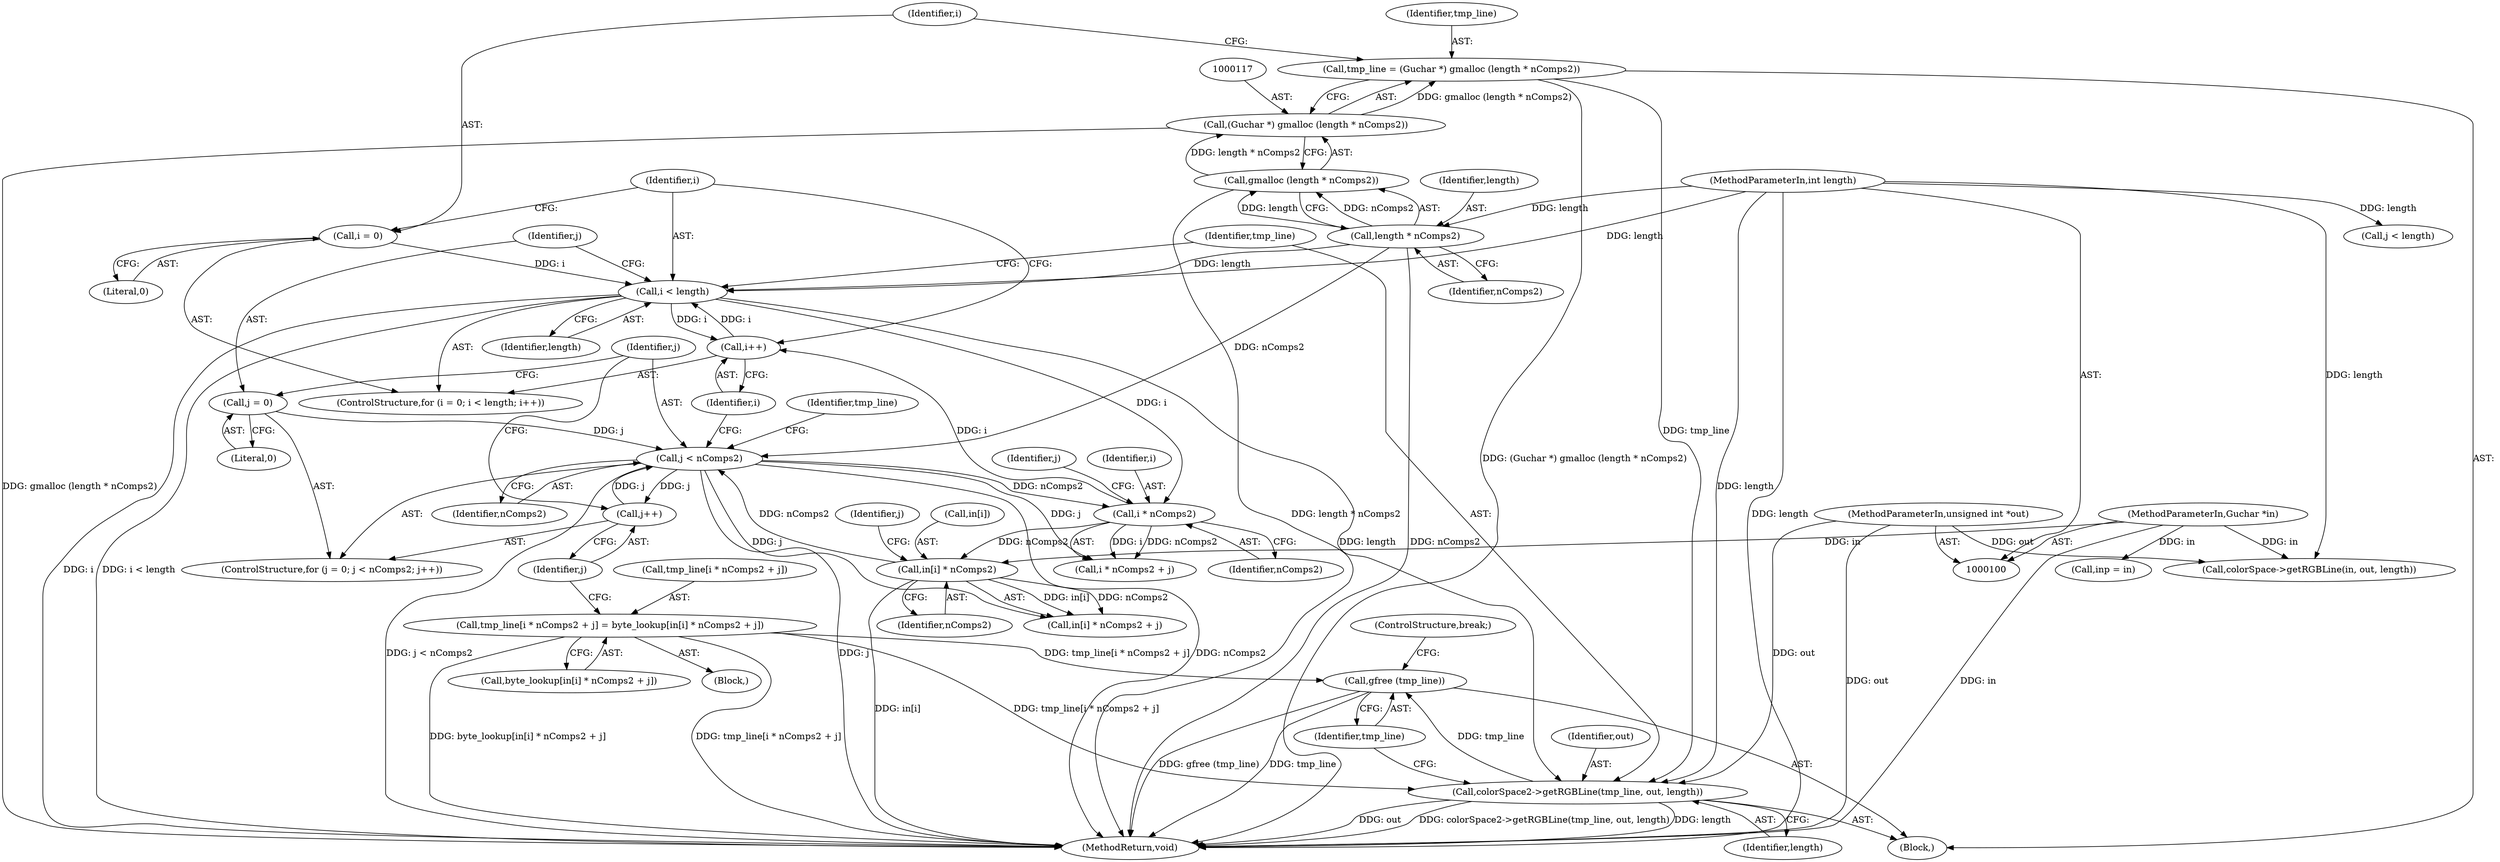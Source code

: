 digraph "1_poppler_7b2d314a61fd0e12f47c62996cb49ec0d1ba747a_7@API" {
"1000163" [label="(Call,gfree (tmp_line))"];
"1000159" [label="(Call,colorSpace2->getRGBLine(tmp_line, out, length))"];
"1000114" [label="(Call,tmp_line = (Guchar *) gmalloc (length * nComps2))"];
"1000116" [label="(Call,(Guchar *) gmalloc (length * nComps2))"];
"1000118" [label="(Call,gmalloc (length * nComps2))"];
"1000119" [label="(Call,length * nComps2)"];
"1000103" [label="(MethodParameterIn,int length)"];
"1000142" [label="(Call,tmp_line[i * nComps2 + j] = byte_lookup[in[i] * nComps2 + j])"];
"1000102" [label="(MethodParameterIn,unsigned int *out)"];
"1000126" [label="(Call,i < length)"];
"1000129" [label="(Call,i++)"];
"1000146" [label="(Call,i * nComps2)"];
"1000136" [label="(Call,j < nComps2)"];
"1000139" [label="(Call,j++)"];
"1000133" [label="(Call,j = 0)"];
"1000153" [label="(Call,in[i] * nComps2)"];
"1000101" [label="(MethodParameterIn,Guchar *in)"];
"1000123" [label="(Call,i = 0)"];
"1000142" [label="(Call,tmp_line[i * nComps2 + j] = byte_lookup[in[i] * nComps2 + j])"];
"1000118" [label="(Call,gmalloc (length * nComps2))"];
"1000130" [label="(Identifier,i)"];
"1000129" [label="(Call,i++)"];
"1000149" [label="(Identifier,j)"];
"1000111" [label="(Block,)"];
"1000161" [label="(Identifier,out)"];
"1000119" [label="(Call,length * nComps2)"];
"1000139" [label="(Call,j++)"];
"1000158" [label="(Identifier,j)"];
"1000207" [label="(MethodReturn,void)"];
"1000165" [label="(ControlStructure,break;)"];
"1000163" [label="(Call,gfree (tmp_line))"];
"1000114" [label="(Call,tmp_line = (Guchar *) gmalloc (length * nComps2))"];
"1000202" [label="(Call,colorSpace->getRGBLine(in, out, length))"];
"1000160" [label="(Identifier,tmp_line)"];
"1000159" [label="(Call,colorSpace2->getRGBLine(tmp_line, out, length))"];
"1000162" [label="(Identifier,length)"];
"1000120" [label="(Identifier,length)"];
"1000132" [label="(ControlStructure,for (j = 0; j < nComps2; j++))"];
"1000125" [label="(Literal,0)"];
"1000167" [label="(Call,inp = in)"];
"1000148" [label="(Identifier,nComps2)"];
"1000103" [label="(MethodParameterIn,int length)"];
"1000143" [label="(Call,tmp_line[i * nComps2 + j])"];
"1000157" [label="(Identifier,nComps2)"];
"1000134" [label="(Identifier,j)"];
"1000122" [label="(ControlStructure,for (i = 0; i < length; i++))"];
"1000115" [label="(Identifier,tmp_line)"];
"1000144" [label="(Identifier,tmp_line)"];
"1000102" [label="(MethodParameterIn,unsigned int *out)"];
"1000126" [label="(Call,i < length)"];
"1000147" [label="(Identifier,i)"];
"1000141" [label="(Block,)"];
"1000174" [label="(Call,j < length)"];
"1000150" [label="(Call,byte_lookup[in[i] * nComps2 + j])"];
"1000135" [label="(Literal,0)"];
"1000124" [label="(Identifier,i)"];
"1000128" [label="(Identifier,length)"];
"1000136" [label="(Call,j < nComps2)"];
"1000123" [label="(Call,i = 0)"];
"1000116" [label="(Call,(Guchar *) gmalloc (length * nComps2))"];
"1000133" [label="(Call,j = 0)"];
"1000152" [label="(Call,in[i] * nComps2 + j)"];
"1000138" [label="(Identifier,nComps2)"];
"1000164" [label="(Identifier,tmp_line)"];
"1000127" [label="(Identifier,i)"];
"1000154" [label="(Call,in[i])"];
"1000121" [label="(Identifier,nComps2)"];
"1000137" [label="(Identifier,j)"];
"1000101" [label="(MethodParameterIn,Guchar *in)"];
"1000146" [label="(Call,i * nComps2)"];
"1000140" [label="(Identifier,j)"];
"1000153" [label="(Call,in[i] * nComps2)"];
"1000145" [label="(Call,i * nComps2 + j)"];
"1000163" -> "1000111"  [label="AST: "];
"1000163" -> "1000164"  [label="CFG: "];
"1000164" -> "1000163"  [label="AST: "];
"1000165" -> "1000163"  [label="CFG: "];
"1000163" -> "1000207"  [label="DDG: tmp_line"];
"1000163" -> "1000207"  [label="DDG: gfree (tmp_line)"];
"1000159" -> "1000163"  [label="DDG: tmp_line"];
"1000142" -> "1000163"  [label="DDG: tmp_line[i * nComps2 + j]"];
"1000159" -> "1000111"  [label="AST: "];
"1000159" -> "1000162"  [label="CFG: "];
"1000160" -> "1000159"  [label="AST: "];
"1000161" -> "1000159"  [label="AST: "];
"1000162" -> "1000159"  [label="AST: "];
"1000164" -> "1000159"  [label="CFG: "];
"1000159" -> "1000207"  [label="DDG: colorSpace2->getRGBLine(tmp_line, out, length)"];
"1000159" -> "1000207"  [label="DDG: length"];
"1000159" -> "1000207"  [label="DDG: out"];
"1000114" -> "1000159"  [label="DDG: tmp_line"];
"1000142" -> "1000159"  [label="DDG: tmp_line[i * nComps2 + j]"];
"1000102" -> "1000159"  [label="DDG: out"];
"1000126" -> "1000159"  [label="DDG: length"];
"1000103" -> "1000159"  [label="DDG: length"];
"1000114" -> "1000111"  [label="AST: "];
"1000114" -> "1000116"  [label="CFG: "];
"1000115" -> "1000114"  [label="AST: "];
"1000116" -> "1000114"  [label="AST: "];
"1000124" -> "1000114"  [label="CFG: "];
"1000114" -> "1000207"  [label="DDG: (Guchar *) gmalloc (length * nComps2)"];
"1000116" -> "1000114"  [label="DDG: gmalloc (length * nComps2)"];
"1000116" -> "1000118"  [label="CFG: "];
"1000117" -> "1000116"  [label="AST: "];
"1000118" -> "1000116"  [label="AST: "];
"1000116" -> "1000207"  [label="DDG: gmalloc (length * nComps2)"];
"1000118" -> "1000116"  [label="DDG: length * nComps2"];
"1000118" -> "1000119"  [label="CFG: "];
"1000119" -> "1000118"  [label="AST: "];
"1000118" -> "1000207"  [label="DDG: length * nComps2"];
"1000119" -> "1000118"  [label="DDG: length"];
"1000119" -> "1000118"  [label="DDG: nComps2"];
"1000119" -> "1000121"  [label="CFG: "];
"1000120" -> "1000119"  [label="AST: "];
"1000121" -> "1000119"  [label="AST: "];
"1000119" -> "1000207"  [label="DDG: nComps2"];
"1000103" -> "1000119"  [label="DDG: length"];
"1000119" -> "1000126"  [label="DDG: length"];
"1000119" -> "1000136"  [label="DDG: nComps2"];
"1000103" -> "1000100"  [label="AST: "];
"1000103" -> "1000207"  [label="DDG: length"];
"1000103" -> "1000126"  [label="DDG: length"];
"1000103" -> "1000174"  [label="DDG: length"];
"1000103" -> "1000202"  [label="DDG: length"];
"1000142" -> "1000141"  [label="AST: "];
"1000142" -> "1000150"  [label="CFG: "];
"1000143" -> "1000142"  [label="AST: "];
"1000150" -> "1000142"  [label="AST: "];
"1000140" -> "1000142"  [label="CFG: "];
"1000142" -> "1000207"  [label="DDG: tmp_line[i * nComps2 + j]"];
"1000142" -> "1000207"  [label="DDG: byte_lookup[in[i] * nComps2 + j]"];
"1000102" -> "1000100"  [label="AST: "];
"1000102" -> "1000207"  [label="DDG: out"];
"1000102" -> "1000202"  [label="DDG: out"];
"1000126" -> "1000122"  [label="AST: "];
"1000126" -> "1000128"  [label="CFG: "];
"1000127" -> "1000126"  [label="AST: "];
"1000128" -> "1000126"  [label="AST: "];
"1000134" -> "1000126"  [label="CFG: "];
"1000160" -> "1000126"  [label="CFG: "];
"1000126" -> "1000207"  [label="DDG: i < length"];
"1000126" -> "1000207"  [label="DDG: i"];
"1000129" -> "1000126"  [label="DDG: i"];
"1000123" -> "1000126"  [label="DDG: i"];
"1000126" -> "1000129"  [label="DDG: i"];
"1000126" -> "1000146"  [label="DDG: i"];
"1000129" -> "1000122"  [label="AST: "];
"1000129" -> "1000130"  [label="CFG: "];
"1000130" -> "1000129"  [label="AST: "];
"1000127" -> "1000129"  [label="CFG: "];
"1000146" -> "1000129"  [label="DDG: i"];
"1000146" -> "1000145"  [label="AST: "];
"1000146" -> "1000148"  [label="CFG: "];
"1000147" -> "1000146"  [label="AST: "];
"1000148" -> "1000146"  [label="AST: "];
"1000149" -> "1000146"  [label="CFG: "];
"1000146" -> "1000145"  [label="DDG: i"];
"1000146" -> "1000145"  [label="DDG: nComps2"];
"1000136" -> "1000146"  [label="DDG: nComps2"];
"1000146" -> "1000153"  [label="DDG: nComps2"];
"1000136" -> "1000132"  [label="AST: "];
"1000136" -> "1000138"  [label="CFG: "];
"1000137" -> "1000136"  [label="AST: "];
"1000138" -> "1000136"  [label="AST: "];
"1000144" -> "1000136"  [label="CFG: "];
"1000130" -> "1000136"  [label="CFG: "];
"1000136" -> "1000207"  [label="DDG: nComps2"];
"1000136" -> "1000207"  [label="DDG: j < nComps2"];
"1000136" -> "1000207"  [label="DDG: j"];
"1000139" -> "1000136"  [label="DDG: j"];
"1000133" -> "1000136"  [label="DDG: j"];
"1000153" -> "1000136"  [label="DDG: nComps2"];
"1000136" -> "1000139"  [label="DDG: j"];
"1000136" -> "1000145"  [label="DDG: j"];
"1000136" -> "1000152"  [label="DDG: j"];
"1000139" -> "1000132"  [label="AST: "];
"1000139" -> "1000140"  [label="CFG: "];
"1000140" -> "1000139"  [label="AST: "];
"1000137" -> "1000139"  [label="CFG: "];
"1000133" -> "1000132"  [label="AST: "];
"1000133" -> "1000135"  [label="CFG: "];
"1000134" -> "1000133"  [label="AST: "];
"1000135" -> "1000133"  [label="AST: "];
"1000137" -> "1000133"  [label="CFG: "];
"1000153" -> "1000152"  [label="AST: "];
"1000153" -> "1000157"  [label="CFG: "];
"1000154" -> "1000153"  [label="AST: "];
"1000157" -> "1000153"  [label="AST: "];
"1000158" -> "1000153"  [label="CFG: "];
"1000153" -> "1000207"  [label="DDG: in[i]"];
"1000153" -> "1000152"  [label="DDG: in[i]"];
"1000153" -> "1000152"  [label="DDG: nComps2"];
"1000101" -> "1000153"  [label="DDG: in"];
"1000101" -> "1000100"  [label="AST: "];
"1000101" -> "1000207"  [label="DDG: in"];
"1000101" -> "1000167"  [label="DDG: in"];
"1000101" -> "1000202"  [label="DDG: in"];
"1000123" -> "1000122"  [label="AST: "];
"1000123" -> "1000125"  [label="CFG: "];
"1000124" -> "1000123"  [label="AST: "];
"1000125" -> "1000123"  [label="AST: "];
"1000127" -> "1000123"  [label="CFG: "];
}
